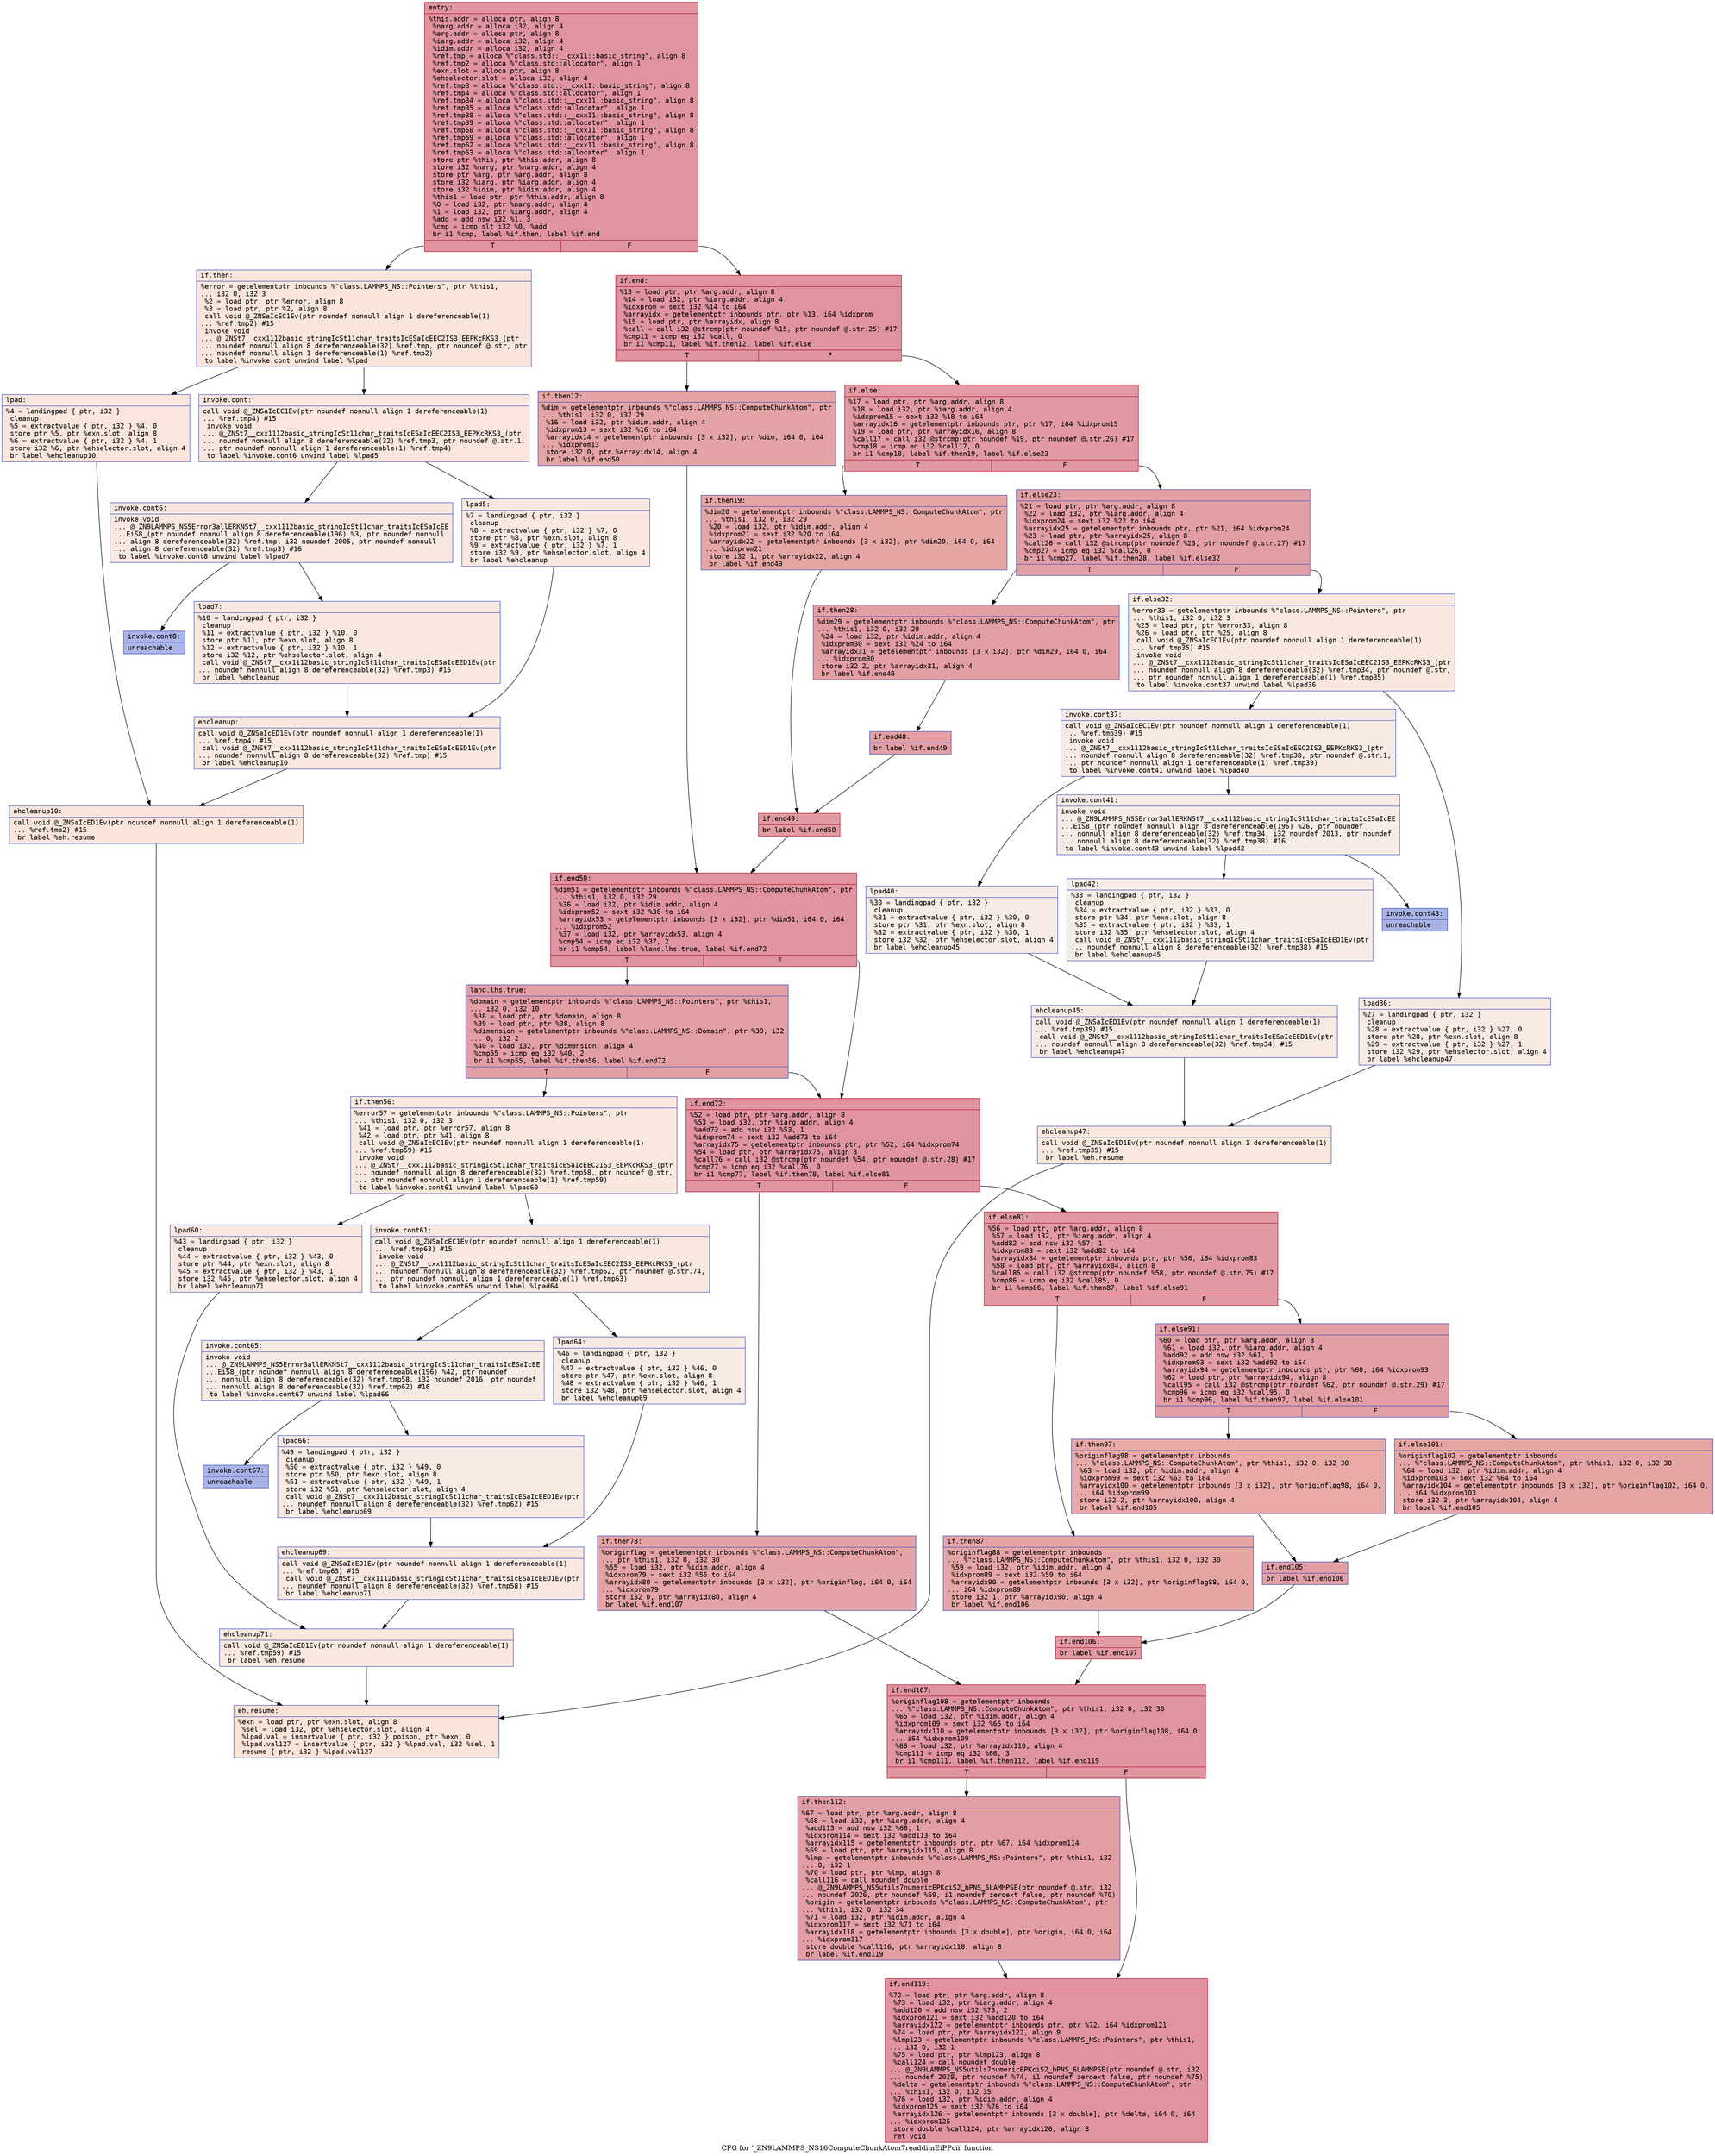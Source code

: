 digraph "CFG for '_ZN9LAMMPS_NS16ComputeChunkAtom7readdimEiPPcii' function" {
	label="CFG for '_ZN9LAMMPS_NS16ComputeChunkAtom7readdimEiPPcii' function";

	Node0x56369a747530 [shape=record,color="#b70d28ff", style=filled, fillcolor="#b70d2870" fontname="Courier",label="{entry:\l|  %this.addr = alloca ptr, align 8\l  %narg.addr = alloca i32, align 4\l  %arg.addr = alloca ptr, align 8\l  %iarg.addr = alloca i32, align 4\l  %idim.addr = alloca i32, align 4\l  %ref.tmp = alloca %\"class.std::__cxx11::basic_string\", align 8\l  %ref.tmp2 = alloca %\"class.std::allocator\", align 1\l  %exn.slot = alloca ptr, align 8\l  %ehselector.slot = alloca i32, align 4\l  %ref.tmp3 = alloca %\"class.std::__cxx11::basic_string\", align 8\l  %ref.tmp4 = alloca %\"class.std::allocator\", align 1\l  %ref.tmp34 = alloca %\"class.std::__cxx11::basic_string\", align 8\l  %ref.tmp35 = alloca %\"class.std::allocator\", align 1\l  %ref.tmp38 = alloca %\"class.std::__cxx11::basic_string\", align 8\l  %ref.tmp39 = alloca %\"class.std::allocator\", align 1\l  %ref.tmp58 = alloca %\"class.std::__cxx11::basic_string\", align 8\l  %ref.tmp59 = alloca %\"class.std::allocator\", align 1\l  %ref.tmp62 = alloca %\"class.std::__cxx11::basic_string\", align 8\l  %ref.tmp63 = alloca %\"class.std::allocator\", align 1\l  store ptr %this, ptr %this.addr, align 8\l  store i32 %narg, ptr %narg.addr, align 4\l  store ptr %arg, ptr %arg.addr, align 8\l  store i32 %iarg, ptr %iarg.addr, align 4\l  store i32 %idim, ptr %idim.addr, align 4\l  %this1 = load ptr, ptr %this.addr, align 8\l  %0 = load i32, ptr %narg.addr, align 4\l  %1 = load i32, ptr %iarg.addr, align 4\l  %add = add nsw i32 %1, 3\l  %cmp = icmp slt i32 %0, %add\l  br i1 %cmp, label %if.then, label %if.end\l|{<s0>T|<s1>F}}"];
	Node0x56369a747530:s0 -> Node0x56369a748c70[tooltip="entry -> if.then\nProbability 0.00%" ];
	Node0x56369a747530:s1 -> Node0x56369a748ce0[tooltip="entry -> if.end\nProbability 100.00%" ];
	Node0x56369a748c70 [shape=record,color="#3d50c3ff", style=filled, fillcolor="#f4c5ad70" fontname="Courier",label="{if.then:\l|  %error = getelementptr inbounds %\"class.LAMMPS_NS::Pointers\", ptr %this1,\l... i32 0, i32 3\l  %2 = load ptr, ptr %error, align 8\l  %3 = load ptr, ptr %2, align 8\l  call void @_ZNSaIcEC1Ev(ptr noundef nonnull align 1 dereferenceable(1)\l... %ref.tmp2) #15\l  invoke void\l... @_ZNSt7__cxx1112basic_stringIcSt11char_traitsIcESaIcEEC2IS3_EEPKcRKS3_(ptr\l... noundef nonnull align 8 dereferenceable(32) %ref.tmp, ptr noundef @.str, ptr\l... noundef nonnull align 1 dereferenceable(1) %ref.tmp2)\l          to label %invoke.cont unwind label %lpad\l}"];
	Node0x56369a748c70 -> Node0x56369a749160[tooltip="if.then -> invoke.cont\nProbability 50.00%" ];
	Node0x56369a748c70 -> Node0x56369a7491e0[tooltip="if.then -> lpad\nProbability 50.00%" ];
	Node0x56369a749160 [shape=record,color="#3d50c3ff", style=filled, fillcolor="#f3c7b170" fontname="Courier",label="{invoke.cont:\l|  call void @_ZNSaIcEC1Ev(ptr noundef nonnull align 1 dereferenceable(1)\l... %ref.tmp4) #15\l  invoke void\l... @_ZNSt7__cxx1112basic_stringIcSt11char_traitsIcESaIcEEC2IS3_EEPKcRKS3_(ptr\l... noundef nonnull align 8 dereferenceable(32) %ref.tmp3, ptr noundef @.str.1,\l... ptr noundef nonnull align 1 dereferenceable(1) %ref.tmp4)\l          to label %invoke.cont6 unwind label %lpad5\l}"];
	Node0x56369a749160 -> Node0x56369a749500[tooltip="invoke.cont -> invoke.cont6\nProbability 50.00%" ];
	Node0x56369a749160 -> Node0x56369a749550[tooltip="invoke.cont -> lpad5\nProbability 50.00%" ];
	Node0x56369a749500 [shape=record,color="#3d50c3ff", style=filled, fillcolor="#f1ccb870" fontname="Courier",label="{invoke.cont6:\l|  invoke void\l... @_ZN9LAMMPS_NS5Error3allERKNSt7__cxx1112basic_stringIcSt11char_traitsIcESaIcEE\l...EiS8_(ptr noundef nonnull align 8 dereferenceable(196) %3, ptr noundef nonnull\l... align 8 dereferenceable(32) %ref.tmp, i32 noundef 2005, ptr noundef nonnull\l... align 8 dereferenceable(32) %ref.tmp3) #16\l          to label %invoke.cont8 unwind label %lpad7\l}"];
	Node0x56369a749500 -> Node0x56369a7494b0[tooltip="invoke.cont6 -> invoke.cont8\nProbability 0.00%" ];
	Node0x56369a749500 -> Node0x56369a7497b0[tooltip="invoke.cont6 -> lpad7\nProbability 100.00%" ];
	Node0x56369a7494b0 [shape=record,color="#3d50c3ff", style=filled, fillcolor="#4358cb70" fontname="Courier",label="{invoke.cont8:\l|  unreachable\l}"];
	Node0x56369a7491e0 [shape=record,color="#3d50c3ff", style=filled, fillcolor="#f3c7b170" fontname="Courier",label="{lpad:\l|  %4 = landingpad \{ ptr, i32 \}\l          cleanup\l  %5 = extractvalue \{ ptr, i32 \} %4, 0\l  store ptr %5, ptr %exn.slot, align 8\l  %6 = extractvalue \{ ptr, i32 \} %4, 1\l  store i32 %6, ptr %ehselector.slot, align 4\l  br label %ehcleanup10\l}"];
	Node0x56369a7491e0 -> Node0x56369a749d70[tooltip="lpad -> ehcleanup10\nProbability 100.00%" ];
	Node0x56369a749550 [shape=record,color="#3d50c3ff", style=filled, fillcolor="#f1ccb870" fontname="Courier",label="{lpad5:\l|  %7 = landingpad \{ ptr, i32 \}\l          cleanup\l  %8 = extractvalue \{ ptr, i32 \} %7, 0\l  store ptr %8, ptr %exn.slot, align 8\l  %9 = extractvalue \{ ptr, i32 \} %7, 1\l  store i32 %9, ptr %ehselector.slot, align 4\l  br label %ehcleanup\l}"];
	Node0x56369a749550 -> Node0x56369a74a0c0[tooltip="lpad5 -> ehcleanup\nProbability 100.00%" ];
	Node0x56369a7497b0 [shape=record,color="#3d50c3ff", style=filled, fillcolor="#f1ccb870" fontname="Courier",label="{lpad7:\l|  %10 = landingpad \{ ptr, i32 \}\l          cleanup\l  %11 = extractvalue \{ ptr, i32 \} %10, 0\l  store ptr %11, ptr %exn.slot, align 8\l  %12 = extractvalue \{ ptr, i32 \} %10, 1\l  store i32 %12, ptr %ehselector.slot, align 4\l  call void @_ZNSt7__cxx1112basic_stringIcSt11char_traitsIcESaIcEED1Ev(ptr\l... noundef nonnull align 8 dereferenceable(32) %ref.tmp3) #15\l  br label %ehcleanup\l}"];
	Node0x56369a7497b0 -> Node0x56369a74a0c0[tooltip="lpad7 -> ehcleanup\nProbability 100.00%" ];
	Node0x56369a74a0c0 [shape=record,color="#3d50c3ff", style=filled, fillcolor="#f2cab570" fontname="Courier",label="{ehcleanup:\l|  call void @_ZNSaIcED1Ev(ptr noundef nonnull align 1 dereferenceable(1)\l... %ref.tmp4) #15\l  call void @_ZNSt7__cxx1112basic_stringIcSt11char_traitsIcESaIcEED1Ev(ptr\l... noundef nonnull align 8 dereferenceable(32) %ref.tmp) #15\l  br label %ehcleanup10\l}"];
	Node0x56369a74a0c0 -> Node0x56369a749d70[tooltip="ehcleanup -> ehcleanup10\nProbability 100.00%" ];
	Node0x56369a749d70 [shape=record,color="#3d50c3ff", style=filled, fillcolor="#f4c5ad70" fontname="Courier",label="{ehcleanup10:\l|  call void @_ZNSaIcED1Ev(ptr noundef nonnull align 1 dereferenceable(1)\l... %ref.tmp2) #15\l  br label %eh.resume\l}"];
	Node0x56369a749d70 -> Node0x56369a74a970[tooltip="ehcleanup10 -> eh.resume\nProbability 100.00%" ];
	Node0x56369a748ce0 [shape=record,color="#b70d28ff", style=filled, fillcolor="#b70d2870" fontname="Courier",label="{if.end:\l|  %13 = load ptr, ptr %arg.addr, align 8\l  %14 = load i32, ptr %iarg.addr, align 4\l  %idxprom = sext i32 %14 to i64\l  %arrayidx = getelementptr inbounds ptr, ptr %13, i64 %idxprom\l  %15 = load ptr, ptr %arrayidx, align 8\l  %call = call i32 @strcmp(ptr noundef %15, ptr noundef @.str.25) #17\l  %cmp11 = icmp eq i32 %call, 0\l  br i1 %cmp11, label %if.then12, label %if.else\l|{<s0>T|<s1>F}}"];
	Node0x56369a748ce0:s0 -> Node0x56369a74aef0[tooltip="if.end -> if.then12\nProbability 37.50%" ];
	Node0x56369a748ce0:s1 -> Node0x56369a74af70[tooltip="if.end -> if.else\nProbability 62.50%" ];
	Node0x56369a74aef0 [shape=record,color="#3d50c3ff", style=filled, fillcolor="#c32e3170" fontname="Courier",label="{if.then12:\l|  %dim = getelementptr inbounds %\"class.LAMMPS_NS::ComputeChunkAtom\", ptr\l... %this1, i32 0, i32 29\l  %16 = load i32, ptr %idim.addr, align 4\l  %idxprom13 = sext i32 %16 to i64\l  %arrayidx14 = getelementptr inbounds [3 x i32], ptr %dim, i64 0, i64\l... %idxprom13\l  store i32 0, ptr %arrayidx14, align 4\l  br label %if.end50\l}"];
	Node0x56369a74aef0 -> Node0x56369a748510[tooltip="if.then12 -> if.end50\nProbability 100.00%" ];
	Node0x56369a74af70 [shape=record,color="#b70d28ff", style=filled, fillcolor="#bb1b2c70" fontname="Courier",label="{if.else:\l|  %17 = load ptr, ptr %arg.addr, align 8\l  %18 = load i32, ptr %iarg.addr, align 4\l  %idxprom15 = sext i32 %18 to i64\l  %arrayidx16 = getelementptr inbounds ptr, ptr %17, i64 %idxprom15\l  %19 = load ptr, ptr %arrayidx16, align 8\l  %call17 = call i32 @strcmp(ptr noundef %19, ptr noundef @.str.26) #17\l  %cmp18 = icmp eq i32 %call17, 0\l  br i1 %cmp18, label %if.then19, label %if.else23\l|{<s0>T|<s1>F}}"];
	Node0x56369a74af70:s0 -> Node0x56369a74b6e0[tooltip="if.else -> if.then19\nProbability 37.50%" ];
	Node0x56369a74af70:s1 -> Node0x56369a74b760[tooltip="if.else -> if.else23\nProbability 62.50%" ];
	Node0x56369a74b6e0 [shape=record,color="#3d50c3ff", style=filled, fillcolor="#c5333470" fontname="Courier",label="{if.then19:\l|  %dim20 = getelementptr inbounds %\"class.LAMMPS_NS::ComputeChunkAtom\", ptr\l... %this1, i32 0, i32 29\l  %20 = load i32, ptr %idim.addr, align 4\l  %idxprom21 = sext i32 %20 to i64\l  %arrayidx22 = getelementptr inbounds [3 x i32], ptr %dim20, i64 0, i64\l... %idxprom21\l  store i32 1, ptr %arrayidx22, align 4\l  br label %if.end49\l}"];
	Node0x56369a74b6e0 -> Node0x56369a784f80[tooltip="if.then19 -> if.end49\nProbability 100.00%" ];
	Node0x56369a74b760 [shape=record,color="#3d50c3ff", style=filled, fillcolor="#be242e70" fontname="Courier",label="{if.else23:\l|  %21 = load ptr, ptr %arg.addr, align 8\l  %22 = load i32, ptr %iarg.addr, align 4\l  %idxprom24 = sext i32 %22 to i64\l  %arrayidx25 = getelementptr inbounds ptr, ptr %21, i64 %idxprom24\l  %23 = load ptr, ptr %arrayidx25, align 8\l  %call26 = call i32 @strcmp(ptr noundef %23, ptr noundef @.str.27) #17\l  %cmp27 = icmp eq i32 %call26, 0\l  br i1 %cmp27, label %if.then28, label %if.else32\l|{<s0>T|<s1>F}}"];
	Node0x56369a74b760:s0 -> Node0x56369a785560[tooltip="if.else23 -> if.then28\nProbability 100.00%" ];
	Node0x56369a74b760:s1 -> Node0x56369a7855e0[tooltip="if.else23 -> if.else32\nProbability 0.00%" ];
	Node0x56369a785560 [shape=record,color="#3d50c3ff", style=filled, fillcolor="#be242e70" fontname="Courier",label="{if.then28:\l|  %dim29 = getelementptr inbounds %\"class.LAMMPS_NS::ComputeChunkAtom\", ptr\l... %this1, i32 0, i32 29\l  %24 = load i32, ptr %idim.addr, align 4\l  %idxprom30 = sext i32 %24 to i64\l  %arrayidx31 = getelementptr inbounds [3 x i32], ptr %dim29, i64 0, i64\l... %idxprom30\l  store i32 2, ptr %arrayidx31, align 4\l  br label %if.end48\l}"];
	Node0x56369a785560 -> Node0x56369a785b00[tooltip="if.then28 -> if.end48\nProbability 100.00%" ];
	Node0x56369a7855e0 [shape=record,color="#3d50c3ff", style=filled, fillcolor="#f2cab570" fontname="Courier",label="{if.else32:\l|  %error33 = getelementptr inbounds %\"class.LAMMPS_NS::Pointers\", ptr\l... %this1, i32 0, i32 3\l  %25 = load ptr, ptr %error33, align 8\l  %26 = load ptr, ptr %25, align 8\l  call void @_ZNSaIcEC1Ev(ptr noundef nonnull align 1 dereferenceable(1)\l... %ref.tmp35) #15\l  invoke void\l... @_ZNSt7__cxx1112basic_stringIcSt11char_traitsIcESaIcEEC2IS3_EEPKcRKS3_(ptr\l... noundef nonnull align 8 dereferenceable(32) %ref.tmp34, ptr noundef @.str,\l... ptr noundef nonnull align 1 dereferenceable(1) %ref.tmp35)\l          to label %invoke.cont37 unwind label %lpad36\l}"];
	Node0x56369a7855e0 -> Node0x56369a785f50[tooltip="if.else32 -> invoke.cont37\nProbability 50.00%" ];
	Node0x56369a7855e0 -> Node0x56369a785fd0[tooltip="if.else32 -> lpad36\nProbability 50.00%" ];
	Node0x56369a785f50 [shape=record,color="#3d50c3ff", style=filled, fillcolor="#efcebd70" fontname="Courier",label="{invoke.cont37:\l|  call void @_ZNSaIcEC1Ev(ptr noundef nonnull align 1 dereferenceable(1)\l... %ref.tmp39) #15\l  invoke void\l... @_ZNSt7__cxx1112basic_stringIcSt11char_traitsIcESaIcEEC2IS3_EEPKcRKS3_(ptr\l... noundef nonnull align 8 dereferenceable(32) %ref.tmp38, ptr noundef @.str.1,\l... ptr noundef nonnull align 1 dereferenceable(1) %ref.tmp39)\l          to label %invoke.cont41 unwind label %lpad40\l}"];
	Node0x56369a785f50 -> Node0x56369a786350[tooltip="invoke.cont37 -> invoke.cont41\nProbability 50.00%" ];
	Node0x56369a785f50 -> Node0x56369a7863a0[tooltip="invoke.cont37 -> lpad40\nProbability 50.00%" ];
	Node0x56369a786350 [shape=record,color="#3d50c3ff", style=filled, fillcolor="#ecd3c570" fontname="Courier",label="{invoke.cont41:\l|  invoke void\l... @_ZN9LAMMPS_NS5Error3allERKNSt7__cxx1112basic_stringIcSt11char_traitsIcESaIcEE\l...EiS8_(ptr noundef nonnull align 8 dereferenceable(196) %26, ptr noundef\l... nonnull align 8 dereferenceable(32) %ref.tmp34, i32 noundef 2013, ptr noundef\l... nonnull align 8 dereferenceable(32) %ref.tmp38) #16\l          to label %invoke.cont43 unwind label %lpad42\l}"];
	Node0x56369a786350 -> Node0x56369a786300[tooltip="invoke.cont41 -> invoke.cont43\nProbability 0.00%" ];
	Node0x56369a786350 -> Node0x56369a7866c0[tooltip="invoke.cont41 -> lpad42\nProbability 100.00%" ];
	Node0x56369a786300 [shape=record,color="#3d50c3ff", style=filled, fillcolor="#3d50c370" fontname="Courier",label="{invoke.cont43:\l|  unreachable\l}"];
	Node0x56369a785fd0 [shape=record,color="#3d50c3ff", style=filled, fillcolor="#efcebd70" fontname="Courier",label="{lpad36:\l|  %27 = landingpad \{ ptr, i32 \}\l          cleanup\l  %28 = extractvalue \{ ptr, i32 \} %27, 0\l  store ptr %28, ptr %exn.slot, align 8\l  %29 = extractvalue \{ ptr, i32 \} %27, 1\l  store i32 %29, ptr %ehselector.slot, align 4\l  br label %ehcleanup47\l}"];
	Node0x56369a785fd0 -> Node0x56369a786c80[tooltip="lpad36 -> ehcleanup47\nProbability 100.00%" ];
	Node0x56369a7863a0 [shape=record,color="#3d50c3ff", style=filled, fillcolor="#ecd3c570" fontname="Courier",label="{lpad40:\l|  %30 = landingpad \{ ptr, i32 \}\l          cleanup\l  %31 = extractvalue \{ ptr, i32 \} %30, 0\l  store ptr %31, ptr %exn.slot, align 8\l  %32 = extractvalue \{ ptr, i32 \} %30, 1\l  store i32 %32, ptr %ehselector.slot, align 4\l  br label %ehcleanup45\l}"];
	Node0x56369a7863a0 -> Node0x56369a786fd0[tooltip="lpad40 -> ehcleanup45\nProbability 100.00%" ];
	Node0x56369a7866c0 [shape=record,color="#3d50c3ff", style=filled, fillcolor="#ecd3c570" fontname="Courier",label="{lpad42:\l|  %33 = landingpad \{ ptr, i32 \}\l          cleanup\l  %34 = extractvalue \{ ptr, i32 \} %33, 0\l  store ptr %34, ptr %exn.slot, align 8\l  %35 = extractvalue \{ ptr, i32 \} %33, 1\l  store i32 %35, ptr %ehselector.slot, align 4\l  call void @_ZNSt7__cxx1112basic_stringIcSt11char_traitsIcESaIcEED1Ev(ptr\l... noundef nonnull align 8 dereferenceable(32) %ref.tmp38) #15\l  br label %ehcleanup45\l}"];
	Node0x56369a7866c0 -> Node0x56369a786fd0[tooltip="lpad42 -> ehcleanup45\nProbability 100.00%" ];
	Node0x56369a786fd0 [shape=record,color="#3d50c3ff", style=filled, fillcolor="#efcebd70" fontname="Courier",label="{ehcleanup45:\l|  call void @_ZNSaIcED1Ev(ptr noundef nonnull align 1 dereferenceable(1)\l... %ref.tmp39) #15\l  call void @_ZNSt7__cxx1112basic_stringIcSt11char_traitsIcESaIcEED1Ev(ptr\l... noundef nonnull align 8 dereferenceable(32) %ref.tmp34) #15\l  br label %ehcleanup47\l}"];
	Node0x56369a786fd0 -> Node0x56369a786c80[tooltip="ehcleanup45 -> ehcleanup47\nProbability 100.00%" ];
	Node0x56369a786c80 [shape=record,color="#3d50c3ff", style=filled, fillcolor="#f2cab570" fontname="Courier",label="{ehcleanup47:\l|  call void @_ZNSaIcED1Ev(ptr noundef nonnull align 1 dereferenceable(1)\l... %ref.tmp35) #15\l  br label %eh.resume\l}"];
	Node0x56369a786c80 -> Node0x56369a74a970[tooltip="ehcleanup47 -> eh.resume\nProbability 100.00%" ];
	Node0x56369a785b00 [shape=record,color="#3d50c3ff", style=filled, fillcolor="#be242e70" fontname="Courier",label="{if.end48:\l|  br label %if.end49\l}"];
	Node0x56369a785b00 -> Node0x56369a784f80[tooltip="if.end48 -> if.end49\nProbability 100.00%" ];
	Node0x56369a784f80 [shape=record,color="#b70d28ff", style=filled, fillcolor="#bb1b2c70" fontname="Courier",label="{if.end49:\l|  br label %if.end50\l}"];
	Node0x56369a784f80 -> Node0x56369a748510[tooltip="if.end49 -> if.end50\nProbability 100.00%" ];
	Node0x56369a748510 [shape=record,color="#b70d28ff", style=filled, fillcolor="#b70d2870" fontname="Courier",label="{if.end50:\l|  %dim51 = getelementptr inbounds %\"class.LAMMPS_NS::ComputeChunkAtom\", ptr\l... %this1, i32 0, i32 29\l  %36 = load i32, ptr %idim.addr, align 4\l  %idxprom52 = sext i32 %36 to i64\l  %arrayidx53 = getelementptr inbounds [3 x i32], ptr %dim51, i64 0, i64\l... %idxprom52\l  %37 = load i32, ptr %arrayidx53, align 4\l  %cmp54 = icmp eq i32 %37, 2\l  br i1 %cmp54, label %land.lhs.true, label %if.end72\l|{<s0>T|<s1>F}}"];
	Node0x56369a748510:s0 -> Node0x56369a787da0[tooltip="if.end50 -> land.lhs.true\nProbability 50.00%" ];
	Node0x56369a748510:s1 -> Node0x56369a787e20[tooltip="if.end50 -> if.end72\nProbability 50.00%" ];
	Node0x56369a787da0 [shape=record,color="#3d50c3ff", style=filled, fillcolor="#be242e70" fontname="Courier",label="{land.lhs.true:\l|  %domain = getelementptr inbounds %\"class.LAMMPS_NS::Pointers\", ptr %this1,\l... i32 0, i32 10\l  %38 = load ptr, ptr %domain, align 8\l  %39 = load ptr, ptr %38, align 8\l  %dimension = getelementptr inbounds %\"class.LAMMPS_NS::Domain\", ptr %39, i32\l... 0, i32 2\l  %40 = load i32, ptr %dimension, align 4\l  %cmp55 = icmp eq i32 %40, 2\l  br i1 %cmp55, label %if.then56, label %if.end72\l|{<s0>T|<s1>F}}"];
	Node0x56369a787da0:s0 -> Node0x56369a788350[tooltip="land.lhs.true -> if.then56\nProbability 0.00%" ];
	Node0x56369a787da0:s1 -> Node0x56369a787e20[tooltip="land.lhs.true -> if.end72\nProbability 100.00%" ];
	Node0x56369a788350 [shape=record,color="#3d50c3ff", style=filled, fillcolor="#f2cab570" fontname="Courier",label="{if.then56:\l|  %error57 = getelementptr inbounds %\"class.LAMMPS_NS::Pointers\", ptr\l... %this1, i32 0, i32 3\l  %41 = load ptr, ptr %error57, align 8\l  %42 = load ptr, ptr %41, align 8\l  call void @_ZNSaIcEC1Ev(ptr noundef nonnull align 1 dereferenceable(1)\l... %ref.tmp59) #15\l  invoke void\l... @_ZNSt7__cxx1112basic_stringIcSt11char_traitsIcESaIcEEC2IS3_EEPKcRKS3_(ptr\l... noundef nonnull align 8 dereferenceable(32) %ref.tmp58, ptr noundef @.str,\l... ptr noundef nonnull align 1 dereferenceable(1) %ref.tmp59)\l          to label %invoke.cont61 unwind label %lpad60\l}"];
	Node0x56369a788350 -> Node0x56369a7887e0[tooltip="if.then56 -> invoke.cont61\nProbability 50.00%" ];
	Node0x56369a788350 -> Node0x56369a788860[tooltip="if.then56 -> lpad60\nProbability 50.00%" ];
	Node0x56369a7887e0 [shape=record,color="#3d50c3ff", style=filled, fillcolor="#f1ccb870" fontname="Courier",label="{invoke.cont61:\l|  call void @_ZNSaIcEC1Ev(ptr noundef nonnull align 1 dereferenceable(1)\l... %ref.tmp63) #15\l  invoke void\l... @_ZNSt7__cxx1112basic_stringIcSt11char_traitsIcESaIcEEC2IS3_EEPKcRKS3_(ptr\l... noundef nonnull align 8 dereferenceable(32) %ref.tmp62, ptr noundef @.str.74,\l... ptr noundef nonnull align 1 dereferenceable(1) %ref.tmp63)\l          to label %invoke.cont65 unwind label %lpad64\l}"];
	Node0x56369a7887e0 -> Node0x56369a788b80[tooltip="invoke.cont61 -> invoke.cont65\nProbability 50.00%" ];
	Node0x56369a7887e0 -> Node0x56369a788bd0[tooltip="invoke.cont61 -> lpad64\nProbability 50.00%" ];
	Node0x56369a788b80 [shape=record,color="#3d50c3ff", style=filled, fillcolor="#eed0c070" fontname="Courier",label="{invoke.cont65:\l|  invoke void\l... @_ZN9LAMMPS_NS5Error3allERKNSt7__cxx1112basic_stringIcSt11char_traitsIcESaIcEE\l...EiS8_(ptr noundef nonnull align 8 dereferenceable(196) %42, ptr noundef\l... nonnull align 8 dereferenceable(32) %ref.tmp58, i32 noundef 2016, ptr noundef\l... nonnull align 8 dereferenceable(32) %ref.tmp62) #16\l          to label %invoke.cont67 unwind label %lpad66\l}"];
	Node0x56369a788b80 -> Node0x56369a788b30[tooltip="invoke.cont65 -> invoke.cont67\nProbability 0.00%" ];
	Node0x56369a788b80 -> Node0x56369a788e30[tooltip="invoke.cont65 -> lpad66\nProbability 100.00%" ];
	Node0x56369a788b30 [shape=record,color="#3d50c3ff", style=filled, fillcolor="#3d50c370" fontname="Courier",label="{invoke.cont67:\l|  unreachable\l}"];
	Node0x56369a788860 [shape=record,color="#3d50c3ff", style=filled, fillcolor="#f1ccb870" fontname="Courier",label="{lpad60:\l|  %43 = landingpad \{ ptr, i32 \}\l          cleanup\l  %44 = extractvalue \{ ptr, i32 \} %43, 0\l  store ptr %44, ptr %exn.slot, align 8\l  %45 = extractvalue \{ ptr, i32 \} %43, 1\l  store i32 %45, ptr %ehselector.slot, align 4\l  br label %ehcleanup71\l}"];
	Node0x56369a788860 -> Node0x56369a789390[tooltip="lpad60 -> ehcleanup71\nProbability 100.00%" ];
	Node0x56369a788bd0 [shape=record,color="#3d50c3ff", style=filled, fillcolor="#eed0c070" fontname="Courier",label="{lpad64:\l|  %46 = landingpad \{ ptr, i32 \}\l          cleanup\l  %47 = extractvalue \{ ptr, i32 \} %46, 0\l  store ptr %47, ptr %exn.slot, align 8\l  %48 = extractvalue \{ ptr, i32 \} %46, 1\l  store i32 %48, ptr %ehselector.slot, align 4\l  br label %ehcleanup69\l}"];
	Node0x56369a788bd0 -> Node0x56369a7848a0[tooltip="lpad64 -> ehcleanup69\nProbability 100.00%" ];
	Node0x56369a788e30 [shape=record,color="#3d50c3ff", style=filled, fillcolor="#eed0c070" fontname="Courier",label="{lpad66:\l|  %49 = landingpad \{ ptr, i32 \}\l          cleanup\l  %50 = extractvalue \{ ptr, i32 \} %49, 0\l  store ptr %50, ptr %exn.slot, align 8\l  %51 = extractvalue \{ ptr, i32 \} %49, 1\l  store i32 %51, ptr %ehselector.slot, align 4\l  call void @_ZNSt7__cxx1112basic_stringIcSt11char_traitsIcESaIcEED1Ev(ptr\l... noundef nonnull align 8 dereferenceable(32) %ref.tmp62) #15\l  br label %ehcleanup69\l}"];
	Node0x56369a788e30 -> Node0x56369a7848a0[tooltip="lpad66 -> ehcleanup69\nProbability 100.00%" ];
	Node0x56369a7848a0 [shape=record,color="#3d50c3ff", style=filled, fillcolor="#f1ccb870" fontname="Courier",label="{ehcleanup69:\l|  call void @_ZNSaIcED1Ev(ptr noundef nonnull align 1 dereferenceable(1)\l... %ref.tmp63) #15\l  call void @_ZNSt7__cxx1112basic_stringIcSt11char_traitsIcESaIcEED1Ev(ptr\l... noundef nonnull align 8 dereferenceable(32) %ref.tmp58) #15\l  br label %ehcleanup71\l}"];
	Node0x56369a7848a0 -> Node0x56369a789390[tooltip="ehcleanup69 -> ehcleanup71\nProbability 100.00%" ];
	Node0x56369a789390 [shape=record,color="#3d50c3ff", style=filled, fillcolor="#f2cab570" fontname="Courier",label="{ehcleanup71:\l|  call void @_ZNSaIcED1Ev(ptr noundef nonnull align 1 dereferenceable(1)\l... %ref.tmp59) #15\l  br label %eh.resume\l}"];
	Node0x56369a789390 -> Node0x56369a74a970[tooltip="ehcleanup71 -> eh.resume\nProbability 100.00%" ];
	Node0x56369a787e20 [shape=record,color="#b70d28ff", style=filled, fillcolor="#b70d2870" fontname="Courier",label="{if.end72:\l|  %52 = load ptr, ptr %arg.addr, align 8\l  %53 = load i32, ptr %iarg.addr, align 4\l  %add73 = add nsw i32 %53, 1\l  %idxprom74 = sext i32 %add73 to i64\l  %arrayidx75 = getelementptr inbounds ptr, ptr %52, i64 %idxprom74\l  %54 = load ptr, ptr %arrayidx75, align 8\l  %call76 = call i32 @strcmp(ptr noundef %54, ptr noundef @.str.28) #17\l  %cmp77 = icmp eq i32 %call76, 0\l  br i1 %cmp77, label %if.then78, label %if.else81\l|{<s0>T|<s1>F}}"];
	Node0x56369a787e20:s0 -> Node0x56369a78b360[tooltip="if.end72 -> if.then78\nProbability 37.50%" ];
	Node0x56369a787e20:s1 -> Node0x56369a78b3e0[tooltip="if.end72 -> if.else81\nProbability 62.50%" ];
	Node0x56369a78b360 [shape=record,color="#3d50c3ff", style=filled, fillcolor="#c32e3170" fontname="Courier",label="{if.then78:\l|  %originflag = getelementptr inbounds %\"class.LAMMPS_NS::ComputeChunkAtom\",\l... ptr %this1, i32 0, i32 30\l  %55 = load i32, ptr %idim.addr, align 4\l  %idxprom79 = sext i32 %55 to i64\l  %arrayidx80 = getelementptr inbounds [3 x i32], ptr %originflag, i64 0, i64\l... %idxprom79\l  store i32 0, ptr %arrayidx80, align 4\l  br label %if.end107\l}"];
	Node0x56369a78b360 -> Node0x56369a78b8b0[tooltip="if.then78 -> if.end107\nProbability 100.00%" ];
	Node0x56369a78b3e0 [shape=record,color="#b70d28ff", style=filled, fillcolor="#bb1b2c70" fontname="Courier",label="{if.else81:\l|  %56 = load ptr, ptr %arg.addr, align 8\l  %57 = load i32, ptr %iarg.addr, align 4\l  %add82 = add nsw i32 %57, 1\l  %idxprom83 = sext i32 %add82 to i64\l  %arrayidx84 = getelementptr inbounds ptr, ptr %56, i64 %idxprom83\l  %58 = load ptr, ptr %arrayidx84, align 8\l  %call85 = call i32 @strcmp(ptr noundef %58, ptr noundef @.str.75) #17\l  %cmp86 = icmp eq i32 %call85, 0\l  br i1 %cmp86, label %if.then87, label %if.else91\l|{<s0>T|<s1>F}}"];
	Node0x56369a78b3e0:s0 -> Node0x56369a78bf40[tooltip="if.else81 -> if.then87\nProbability 37.50%" ];
	Node0x56369a78b3e0:s1 -> Node0x56369a78bfc0[tooltip="if.else81 -> if.else91\nProbability 62.50%" ];
	Node0x56369a78bf40 [shape=record,color="#3d50c3ff", style=filled, fillcolor="#c5333470" fontname="Courier",label="{if.then87:\l|  %originflag88 = getelementptr inbounds\l... %\"class.LAMMPS_NS::ComputeChunkAtom\", ptr %this1, i32 0, i32 30\l  %59 = load i32, ptr %idim.addr, align 4\l  %idxprom89 = sext i32 %59 to i64\l  %arrayidx90 = getelementptr inbounds [3 x i32], ptr %originflag88, i64 0,\l... i64 %idxprom89\l  store i32 1, ptr %arrayidx90, align 4\l  br label %if.end106\l}"];
	Node0x56369a78bf40 -> Node0x56369a78c490[tooltip="if.then87 -> if.end106\nProbability 100.00%" ];
	Node0x56369a78bfc0 [shape=record,color="#3d50c3ff", style=filled, fillcolor="#be242e70" fontname="Courier",label="{if.else91:\l|  %60 = load ptr, ptr %arg.addr, align 8\l  %61 = load i32, ptr %iarg.addr, align 4\l  %add92 = add nsw i32 %61, 1\l  %idxprom93 = sext i32 %add92 to i64\l  %arrayidx94 = getelementptr inbounds ptr, ptr %60, i64 %idxprom93\l  %62 = load ptr, ptr %arrayidx94, align 8\l  %call95 = call i32 @strcmp(ptr noundef %62, ptr noundef @.str.29) #17\l  %cmp96 = icmp eq i32 %call95, 0\l  br i1 %cmp96, label %if.then97, label %if.else101\l|{<s0>T|<s1>F}}"];
	Node0x56369a78bfc0:s0 -> Node0x56369a78cb20[tooltip="if.else91 -> if.then97\nProbability 37.50%" ];
	Node0x56369a78bfc0:s1 -> Node0x56369a78cba0[tooltip="if.else91 -> if.else101\nProbability 62.50%" ];
	Node0x56369a78cb20 [shape=record,color="#3d50c3ff", style=filled, fillcolor="#ca3b3770" fontname="Courier",label="{if.then97:\l|  %originflag98 = getelementptr inbounds\l... %\"class.LAMMPS_NS::ComputeChunkAtom\", ptr %this1, i32 0, i32 30\l  %63 = load i32, ptr %idim.addr, align 4\l  %idxprom99 = sext i32 %63 to i64\l  %arrayidx100 = getelementptr inbounds [3 x i32], ptr %originflag98, i64 0,\l... i64 %idxprom99\l  store i32 2, ptr %arrayidx100, align 4\l  br label %if.end105\l}"];
	Node0x56369a78cb20 -> Node0x56369a78d070[tooltip="if.then97 -> if.end105\nProbability 100.00%" ];
	Node0x56369a78cba0 [shape=record,color="#3d50c3ff", style=filled, fillcolor="#c5333470" fontname="Courier",label="{if.else101:\l|  %originflag102 = getelementptr inbounds\l... %\"class.LAMMPS_NS::ComputeChunkAtom\", ptr %this1, i32 0, i32 30\l  %64 = load i32, ptr %idim.addr, align 4\l  %idxprom103 = sext i32 %64 to i64\l  %arrayidx104 = getelementptr inbounds [3 x i32], ptr %originflag102, i64 0,\l... i64 %idxprom103\l  store i32 3, ptr %arrayidx104, align 4\l  br label %if.end105\l}"];
	Node0x56369a78cba0 -> Node0x56369a78d070[tooltip="if.else101 -> if.end105\nProbability 100.00%" ];
	Node0x56369a78d070 [shape=record,color="#3d50c3ff", style=filled, fillcolor="#be242e70" fontname="Courier",label="{if.end105:\l|  br label %if.end106\l}"];
	Node0x56369a78d070 -> Node0x56369a78c490[tooltip="if.end105 -> if.end106\nProbability 100.00%" ];
	Node0x56369a78c490 [shape=record,color="#b70d28ff", style=filled, fillcolor="#bb1b2c70" fontname="Courier",label="{if.end106:\l|  br label %if.end107\l}"];
	Node0x56369a78c490 -> Node0x56369a78b8b0[tooltip="if.end106 -> if.end107\nProbability 100.00%" ];
	Node0x56369a78b8b0 [shape=record,color="#b70d28ff", style=filled, fillcolor="#b70d2870" fontname="Courier",label="{if.end107:\l|  %originflag108 = getelementptr inbounds\l... %\"class.LAMMPS_NS::ComputeChunkAtom\", ptr %this1, i32 0, i32 30\l  %65 = load i32, ptr %idim.addr, align 4\l  %idxprom109 = sext i32 %65 to i64\l  %arrayidx110 = getelementptr inbounds [3 x i32], ptr %originflag108, i64 0,\l... i64 %idxprom109\l  %66 = load i32, ptr %arrayidx110, align 4\l  %cmp111 = icmp eq i32 %66, 3\l  br i1 %cmp111, label %if.then112, label %if.end119\l|{<s0>T|<s1>F}}"];
	Node0x56369a78b8b0:s0 -> Node0x56369a78da80[tooltip="if.end107 -> if.then112\nProbability 50.00%" ];
	Node0x56369a78b8b0:s1 -> Node0x56369a78db00[tooltip="if.end107 -> if.end119\nProbability 50.00%" ];
	Node0x56369a78da80 [shape=record,color="#3d50c3ff", style=filled, fillcolor="#be242e70" fontname="Courier",label="{if.then112:\l|  %67 = load ptr, ptr %arg.addr, align 8\l  %68 = load i32, ptr %iarg.addr, align 4\l  %add113 = add nsw i32 %68, 1\l  %idxprom114 = sext i32 %add113 to i64\l  %arrayidx115 = getelementptr inbounds ptr, ptr %67, i64 %idxprom114\l  %69 = load ptr, ptr %arrayidx115, align 8\l  %lmp = getelementptr inbounds %\"class.LAMMPS_NS::Pointers\", ptr %this1, i32\l... 0, i32 1\l  %70 = load ptr, ptr %lmp, align 8\l  %call116 = call noundef double\l... @_ZN9LAMMPS_NS5utils7numericEPKciS2_bPNS_6LAMMPSE(ptr noundef @.str, i32\l... noundef 2026, ptr noundef %69, i1 noundef zeroext false, ptr noundef %70)\l  %origin = getelementptr inbounds %\"class.LAMMPS_NS::ComputeChunkAtom\", ptr\l... %this1, i32 0, i32 34\l  %71 = load i32, ptr %idim.addr, align 4\l  %idxprom117 = sext i32 %71 to i64\l  %arrayidx118 = getelementptr inbounds [3 x double], ptr %origin, i64 0, i64\l... %idxprom117\l  store double %call116, ptr %arrayidx118, align 8\l  br label %if.end119\l}"];
	Node0x56369a78da80 -> Node0x56369a78db00[tooltip="if.then112 -> if.end119\nProbability 100.00%" ];
	Node0x56369a78db00 [shape=record,color="#b70d28ff", style=filled, fillcolor="#b70d2870" fontname="Courier",label="{if.end119:\l|  %72 = load ptr, ptr %arg.addr, align 8\l  %73 = load i32, ptr %iarg.addr, align 4\l  %add120 = add nsw i32 %73, 2\l  %idxprom121 = sext i32 %add120 to i64\l  %arrayidx122 = getelementptr inbounds ptr, ptr %72, i64 %idxprom121\l  %74 = load ptr, ptr %arrayidx122, align 8\l  %lmp123 = getelementptr inbounds %\"class.LAMMPS_NS::Pointers\", ptr %this1,\l... i32 0, i32 1\l  %75 = load ptr, ptr %lmp123, align 8\l  %call124 = call noundef double\l... @_ZN9LAMMPS_NS5utils7numericEPKciS2_bPNS_6LAMMPSE(ptr noundef @.str, i32\l... noundef 2028, ptr noundef %74, i1 noundef zeroext false, ptr noundef %75)\l  %delta = getelementptr inbounds %\"class.LAMMPS_NS::ComputeChunkAtom\", ptr\l... %this1, i32 0, i32 35\l  %76 = load i32, ptr %idim.addr, align 4\l  %idxprom125 = sext i32 %76 to i64\l  %arrayidx126 = getelementptr inbounds [3 x double], ptr %delta, i64 0, i64\l... %idxprom125\l  store double %call124, ptr %arrayidx126, align 8\l  ret void\l}"];
	Node0x56369a74a970 [shape=record,color="#3d50c3ff", style=filled, fillcolor="#f6bfa670" fontname="Courier",label="{eh.resume:\l|  %exn = load ptr, ptr %exn.slot, align 8\l  %sel = load i32, ptr %ehselector.slot, align 4\l  %lpad.val = insertvalue \{ ptr, i32 \} poison, ptr %exn, 0\l  %lpad.val127 = insertvalue \{ ptr, i32 \} %lpad.val, i32 %sel, 1\l  resume \{ ptr, i32 \} %lpad.val127\l}"];
}
